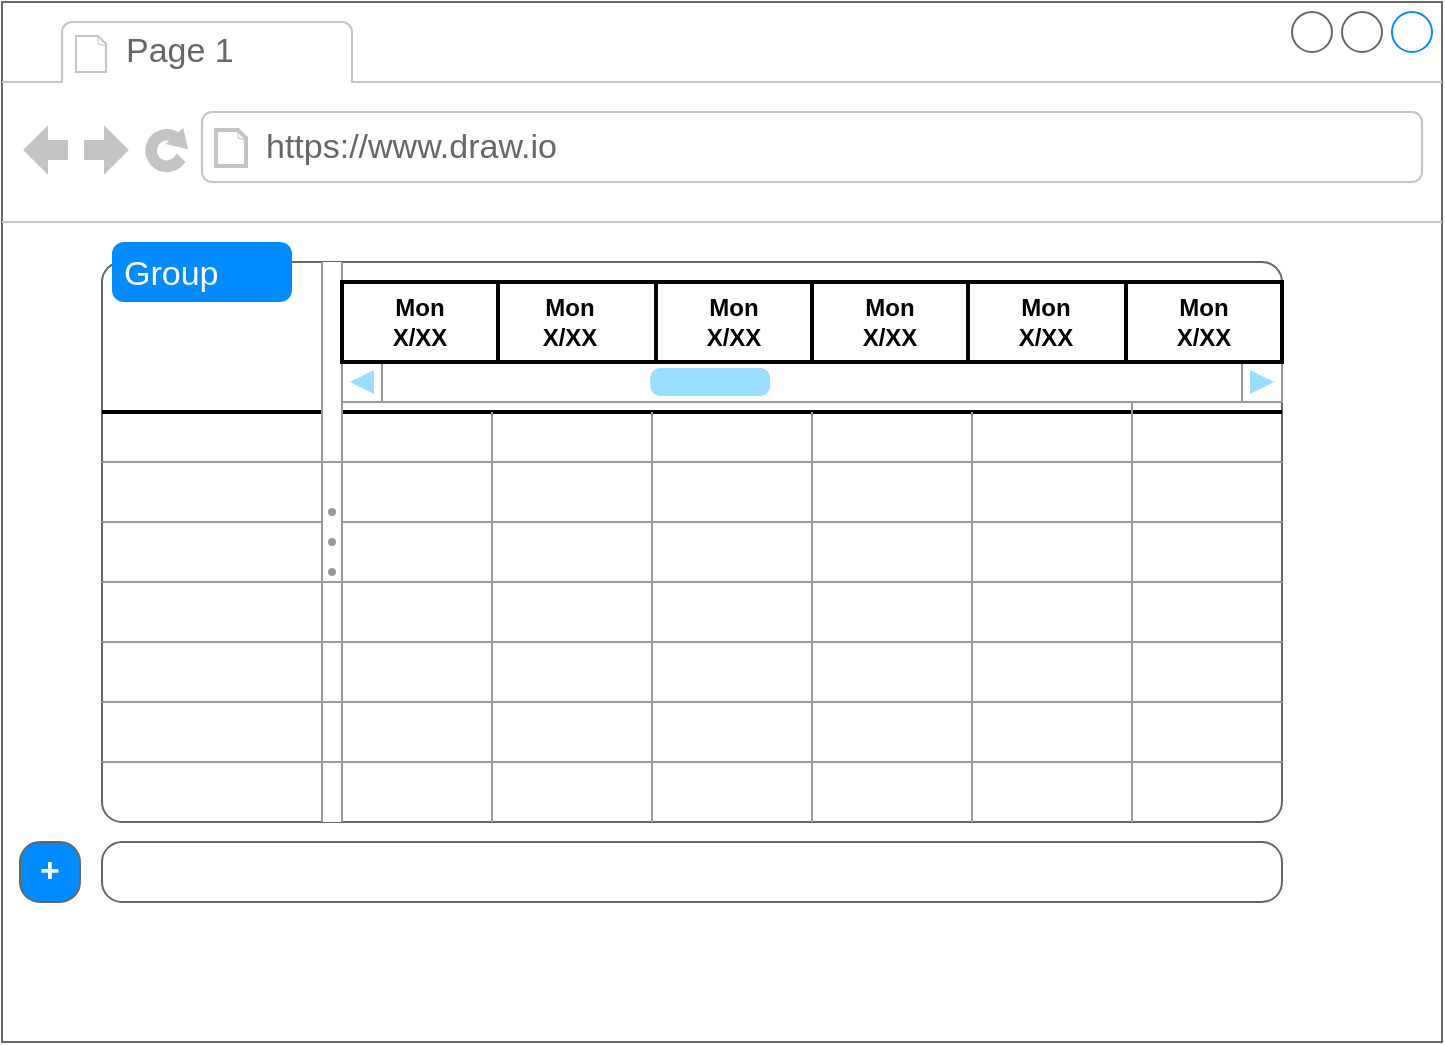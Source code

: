 <mxfile version="20.5.2" type="github" pages="2">
  <diagram id="TRiiA5Tgg4-jQ_oWnkeo" name="Page-1">
    <mxGraphModel dx="784" dy="511" grid="1" gridSize="10" guides="1" tooltips="1" connect="1" arrows="1" fold="1" page="1" pageScale="1" pageWidth="850" pageHeight="1100" math="0" shadow="0">
      <root>
        <mxCell id="0" />
        <mxCell id="1" parent="0" />
        <mxCell id="sAw_4a6z9DYao7gsoYwH-1" value="" style="strokeWidth=1;shadow=0;dashed=0;align=center;html=1;shape=mxgraph.mockup.containers.browserWindow;rSize=0;strokeColor=#666666;strokeColor2=#008cff;strokeColor3=#c4c4c4;mainText=,;recursiveResize=0;" parent="1" vertex="1">
          <mxGeometry x="35" y="50" width="720" height="520" as="geometry" />
        </mxCell>
        <mxCell id="sAw_4a6z9DYao7gsoYwH-2" value="Page 1" style="strokeWidth=1;shadow=0;dashed=0;align=center;html=1;shape=mxgraph.mockup.containers.anchor;fontSize=17;fontColor=#666666;align=left;" parent="sAw_4a6z9DYao7gsoYwH-1" vertex="1">
          <mxGeometry x="60" y="12" width="110" height="26" as="geometry" />
        </mxCell>
        <mxCell id="sAw_4a6z9DYao7gsoYwH-3" value="https://www.draw.io" style="strokeWidth=1;shadow=0;dashed=0;align=center;html=1;shape=mxgraph.mockup.containers.anchor;rSize=0;fontSize=17;fontColor=#666666;align=left;" parent="sAw_4a6z9DYao7gsoYwH-1" vertex="1">
          <mxGeometry x="130" y="60" width="250" height="26" as="geometry" />
        </mxCell>
        <mxCell id="sAw_4a6z9DYao7gsoYwH-4" value="" style="shape=mxgraph.mockup.containers.marginRect;rectMarginTop=10;strokeColor=#666666;strokeWidth=1;dashed=0;rounded=1;arcSize=5;recursiveResize=0;" parent="sAw_4a6z9DYao7gsoYwH-1" vertex="1">
          <mxGeometry x="50" y="120" width="590" height="290" as="geometry" />
        </mxCell>
        <mxCell id="sAw_4a6z9DYao7gsoYwH-5" value="Group" style="shape=rect;strokeColor=none;fillColor=#008cff;strokeWidth=1;dashed=0;rounded=1;arcSize=20;fontColor=#ffffff;fontSize=17;spacing=2;spacingTop=-2;align=left;autosize=1;spacingLeft=4;resizeWidth=0;resizeHeight=0;perimeter=none;" parent="sAw_4a6z9DYao7gsoYwH-4" vertex="1">
          <mxGeometry x="5" width="90" height="30" as="geometry" />
        </mxCell>
        <mxCell id="sAw_4a6z9DYao7gsoYwH-7" value="" style="verticalLabelPosition=bottom;shadow=0;dashed=0;align=center;html=1;verticalAlign=top;strokeWidth=1;shape=mxgraph.mockup.navigation.scrollBar;strokeColor=#999999;barPos=36.235;fillColor2=#99ddff;strokeColor2=none;" parent="sAw_4a6z9DYao7gsoYwH-4" vertex="1">
          <mxGeometry x="120" y="60" width="470" height="10" as="geometry" />
        </mxCell>
        <mxCell id="sAw_4a6z9DYao7gsoYwH-9" value="" style="line;strokeWidth=2;html=1;" parent="sAw_4a6z9DYao7gsoYwH-4" vertex="1">
          <mxGeometry y="80" width="590" height="10" as="geometry" />
        </mxCell>
        <mxCell id="sAw_4a6z9DYao7gsoYwH-39" value="" style="verticalLabelPosition=bottom;shadow=0;dashed=0;align=center;html=1;verticalAlign=top;strokeWidth=1;shape=mxgraph.mockup.markup.line;strokeColor=#999999;" parent="sAw_4a6z9DYao7gsoYwH-4" vertex="1">
          <mxGeometry y="130" width="590" height="20" as="geometry" />
        </mxCell>
        <mxCell id="sAw_4a6z9DYao7gsoYwH-8" value="" style="verticalLabelPosition=bottom;shadow=0;dashed=0;align=center;html=1;verticalAlign=top;strokeWidth=1;shape=mxgraph.mockup.forms.splitter;strokeColor=#999999;direction=north;" parent="sAw_4a6z9DYao7gsoYwH-4" vertex="1">
          <mxGeometry x="110" y="10" width="10" height="280" as="geometry" />
        </mxCell>
        <mxCell id="sAw_4a6z9DYao7gsoYwH-41" value="" style="verticalLabelPosition=bottom;shadow=0;dashed=0;align=center;html=1;verticalAlign=top;strokeWidth=1;shape=mxgraph.mockup.markup.line;strokeColor=#999999;" parent="sAw_4a6z9DYao7gsoYwH-4" vertex="1">
          <mxGeometry y="160" width="590" height="20" as="geometry" />
        </mxCell>
        <mxCell id="sAw_4a6z9DYao7gsoYwH-40" value="" style="verticalLabelPosition=bottom;shadow=0;dashed=0;align=center;html=1;verticalAlign=top;strokeWidth=1;shape=mxgraph.mockup.markup.line;strokeColor=#999999;" parent="sAw_4a6z9DYao7gsoYwH-4" vertex="1">
          <mxGeometry y="190" width="590" height="20" as="geometry" />
        </mxCell>
        <mxCell id="sAw_4a6z9DYao7gsoYwH-44" value="" style="verticalLabelPosition=bottom;shadow=0;dashed=0;align=center;html=1;verticalAlign=top;strokeWidth=1;shape=mxgraph.mockup.markup.line;strokeColor=#999999;" parent="sAw_4a6z9DYao7gsoYwH-4" vertex="1">
          <mxGeometry y="250" width="590" height="20" as="geometry" />
        </mxCell>
        <mxCell id="sAw_4a6z9DYao7gsoYwH-43" value="" style="verticalLabelPosition=bottom;shadow=0;dashed=0;align=center;html=1;verticalAlign=top;strokeWidth=1;shape=mxgraph.mockup.markup.line;strokeColor=#999999;" parent="sAw_4a6z9DYao7gsoYwH-4" vertex="1">
          <mxGeometry y="220" width="590" height="20" as="geometry" />
        </mxCell>
        <mxCell id="sAw_4a6z9DYao7gsoYwH-42" value="" style="verticalLabelPosition=bottom;shadow=0;dashed=0;align=center;html=1;verticalAlign=top;strokeWidth=1;shape=mxgraph.mockup.markup.line;strokeColor=#999999;" parent="sAw_4a6z9DYao7gsoYwH-4" vertex="1">
          <mxGeometry y="100" width="590" height="20" as="geometry" />
        </mxCell>
        <mxCell id="sAw_4a6z9DYao7gsoYwH-59" value="" style="verticalLabelPosition=bottom;shadow=0;dashed=0;align=center;html=1;verticalAlign=top;strokeWidth=1;shape=mxgraph.mockup.markup.line;strokeColor=#999999;direction=north;" parent="sAw_4a6z9DYao7gsoYwH-4" vertex="1">
          <mxGeometry x="185" y="85" width="20" height="205" as="geometry" />
        </mxCell>
        <mxCell id="sAw_4a6z9DYao7gsoYwH-62" value="" style="verticalLabelPosition=bottom;shadow=0;dashed=0;align=center;html=1;verticalAlign=top;strokeWidth=1;shape=mxgraph.mockup.markup.line;strokeColor=#999999;direction=north;" parent="sAw_4a6z9DYao7gsoYwH-4" vertex="1">
          <mxGeometry x="505" y="80" width="20" height="210" as="geometry" />
        </mxCell>
        <mxCell id="sAw_4a6z9DYao7gsoYwH-61" value="" style="verticalLabelPosition=bottom;shadow=0;dashed=0;align=center;html=1;verticalAlign=top;strokeWidth=1;shape=mxgraph.mockup.markup.line;strokeColor=#999999;direction=north;" parent="sAw_4a6z9DYao7gsoYwH-4" vertex="1">
          <mxGeometry x="425" y="85" width="20" height="205" as="geometry" />
        </mxCell>
        <mxCell id="sAw_4a6z9DYao7gsoYwH-60" value="" style="verticalLabelPosition=bottom;shadow=0;dashed=0;align=center;html=1;verticalAlign=top;strokeWidth=1;shape=mxgraph.mockup.markup.line;strokeColor=#999999;direction=north;" parent="sAw_4a6z9DYao7gsoYwH-4" vertex="1">
          <mxGeometry x="345" y="85" width="20" height="205" as="geometry" />
        </mxCell>
        <mxCell id="sAw_4a6z9DYao7gsoYwH-63" value="" style="verticalLabelPosition=bottom;shadow=0;dashed=0;align=center;html=1;verticalAlign=top;strokeWidth=1;shape=mxgraph.mockup.markup.line;strokeColor=#999999;direction=north;" parent="sAw_4a6z9DYao7gsoYwH-4" vertex="1">
          <mxGeometry x="265" y="85" width="20" height="205" as="geometry" />
        </mxCell>
        <mxCell id="sAw_4a6z9DYao7gsoYwH-6" value="&lt;div&gt;+&lt;/div&gt;" style="strokeWidth=1;shadow=0;dashed=0;align=center;html=1;shape=mxgraph.mockup.buttons.button;strokeColor=#666666;fontColor=#ffffff;mainText=;buttonStyle=round;fontSize=17;fontStyle=1;fillColor=#008cff;whiteSpace=wrap;" parent="sAw_4a6z9DYao7gsoYwH-1" vertex="1">
          <mxGeometry x="9" y="420" width="30" height="30" as="geometry" />
        </mxCell>
        <mxCell id="sAw_4a6z9DYao7gsoYwH-20" value="" style="shape=table;html=1;whiteSpace=wrap;startSize=0;container=1;collapsible=0;childLayout=tableLayout;strokeWidth=2;" parent="sAw_4a6z9DYao7gsoYwH-1" vertex="1">
          <mxGeometry x="170" y="140" width="470" height="40" as="geometry" />
        </mxCell>
        <mxCell id="sAw_4a6z9DYao7gsoYwH-21" value="" style="shape=tableRow;horizontal=0;startSize=0;swimlaneHead=0;swimlaneBody=0;top=0;left=0;bottom=0;right=0;collapsible=0;dropTarget=0;fillColor=none;points=[[0,0.5],[1,0.5]];portConstraint=eastwest;" parent="sAw_4a6z9DYao7gsoYwH-20" vertex="1">
          <mxGeometry width="470" height="40" as="geometry" />
        </mxCell>
        <mxCell id="sAw_4a6z9DYao7gsoYwH-22" value="&lt;div&gt;Mon&lt;/div&gt;&lt;div&gt;X/XX&lt;br&gt;&lt;/div&gt;" style="shape=partialRectangle;html=1;whiteSpace=wrap;connectable=0;fillColor=none;top=0;left=0;bottom=0;right=0;overflow=hidden;fontStyle=1" parent="sAw_4a6z9DYao7gsoYwH-21" vertex="1">
          <mxGeometry width="78" height="40" as="geometry">
            <mxRectangle width="78" height="40" as="alternateBounds" />
          </mxGeometry>
        </mxCell>
        <mxCell id="sAw_4a6z9DYao7gsoYwH-23" value="" style="shape=partialRectangle;html=1;whiteSpace=wrap;connectable=0;fillColor=none;top=0;left=0;bottom=0;right=0;overflow=hidden;fontStyle=1" parent="sAw_4a6z9DYao7gsoYwH-21" vertex="1">
          <mxGeometry x="78" width="79" height="40" as="geometry">
            <mxRectangle width="79" height="40" as="alternateBounds" />
          </mxGeometry>
        </mxCell>
        <mxCell id="sAw_4a6z9DYao7gsoYwH-30" style="shape=partialRectangle;html=1;whiteSpace=wrap;connectable=0;fillColor=none;top=0;left=0;bottom=0;right=0;overflow=hidden;fontStyle=1" parent="sAw_4a6z9DYao7gsoYwH-21" vertex="1">
          <mxGeometry x="157" width="78" height="40" as="geometry">
            <mxRectangle width="78" height="40" as="alternateBounds" />
          </mxGeometry>
        </mxCell>
        <mxCell id="sAw_4a6z9DYao7gsoYwH-31" style="shape=partialRectangle;html=1;whiteSpace=wrap;connectable=0;fillColor=none;top=0;left=0;bottom=0;right=0;overflow=hidden;fontStyle=1" parent="sAw_4a6z9DYao7gsoYwH-21" vertex="1">
          <mxGeometry x="235" width="78" height="40" as="geometry">
            <mxRectangle width="78" height="40" as="alternateBounds" />
          </mxGeometry>
        </mxCell>
        <mxCell id="sAw_4a6z9DYao7gsoYwH-32" style="shape=partialRectangle;html=1;whiteSpace=wrap;connectable=0;fillColor=none;top=0;left=0;bottom=0;right=0;overflow=hidden;fontStyle=1" parent="sAw_4a6z9DYao7gsoYwH-21" vertex="1">
          <mxGeometry x="313" width="79" height="40" as="geometry">
            <mxRectangle width="79" height="40" as="alternateBounds" />
          </mxGeometry>
        </mxCell>
        <mxCell id="sAw_4a6z9DYao7gsoYwH-33" style="shape=partialRectangle;html=1;whiteSpace=wrap;connectable=0;fillColor=none;top=0;left=0;bottom=0;right=0;overflow=hidden;fontStyle=1" parent="sAw_4a6z9DYao7gsoYwH-21" vertex="1">
          <mxGeometry x="392" width="78" height="40" as="geometry">
            <mxRectangle width="78" height="40" as="alternateBounds" />
          </mxGeometry>
        </mxCell>
        <mxCell id="sAw_4a6z9DYao7gsoYwH-34" value="&lt;div&gt;Mon&lt;/div&gt;&lt;div&gt;X/XX&lt;br&gt;&lt;/div&gt;" style="shape=partialRectangle;html=1;whiteSpace=wrap;connectable=0;fillColor=none;top=0;left=0;bottom=0;right=0;overflow=hidden;fontStyle=1" parent="sAw_4a6z9DYao7gsoYwH-1" vertex="1">
          <mxGeometry x="245" y="140" width="78" height="40" as="geometry">
            <mxRectangle width="78" height="40" as="alternateBounds" />
          </mxGeometry>
        </mxCell>
        <mxCell id="sAw_4a6z9DYao7gsoYwH-35" value="&lt;div&gt;Mon&lt;/div&gt;&lt;div&gt;X/XX&lt;br&gt;&lt;/div&gt;" style="shape=partialRectangle;html=1;whiteSpace=wrap;connectable=0;fillColor=none;top=0;left=0;bottom=0;right=0;overflow=hidden;fontStyle=1" parent="sAw_4a6z9DYao7gsoYwH-1" vertex="1">
          <mxGeometry x="327" y="140" width="78" height="40" as="geometry">
            <mxRectangle width="78" height="40" as="alternateBounds" />
          </mxGeometry>
        </mxCell>
        <mxCell id="sAw_4a6z9DYao7gsoYwH-36" value="&lt;div&gt;Mon&lt;/div&gt;&lt;div&gt;X/XX&lt;br&gt;&lt;/div&gt;" style="shape=partialRectangle;html=1;whiteSpace=wrap;connectable=0;fillColor=none;top=0;left=0;bottom=0;right=0;overflow=hidden;fontStyle=1" parent="sAw_4a6z9DYao7gsoYwH-1" vertex="1">
          <mxGeometry x="405" y="140" width="78" height="40" as="geometry">
            <mxRectangle width="78" height="40" as="alternateBounds" />
          </mxGeometry>
        </mxCell>
        <mxCell id="sAw_4a6z9DYao7gsoYwH-37" value="&lt;div&gt;Mon&lt;/div&gt;&lt;div&gt;X/XX&lt;br&gt;&lt;/div&gt;" style="shape=partialRectangle;html=1;whiteSpace=wrap;connectable=0;fillColor=none;top=0;left=0;bottom=0;right=0;overflow=hidden;fontStyle=1" parent="sAw_4a6z9DYao7gsoYwH-1" vertex="1">
          <mxGeometry x="483" y="140" width="78" height="40" as="geometry">
            <mxRectangle width="78" height="40" as="alternateBounds" />
          </mxGeometry>
        </mxCell>
        <mxCell id="sAw_4a6z9DYao7gsoYwH-38" value="&lt;div&gt;Mon&lt;/div&gt;&lt;div&gt;X/XX&lt;br&gt;&lt;/div&gt;" style="shape=partialRectangle;html=1;whiteSpace=wrap;connectable=0;fillColor=none;top=0;left=0;bottom=0;right=0;overflow=hidden;fontStyle=1" parent="sAw_4a6z9DYao7gsoYwH-1" vertex="1">
          <mxGeometry x="562" y="140" width="78" height="40" as="geometry">
            <mxRectangle width="78" height="40" as="alternateBounds" />
          </mxGeometry>
        </mxCell>
        <mxCell id="sAw_4a6z9DYao7gsoYwH-57" value="" style="shape=mxgraph.mockup.containers.marginRect;rectMarginTop=10;strokeColor=#666666;strokeWidth=1;dashed=0;rounded=1;arcSize=5;recursiveResize=0;" parent="sAw_4a6z9DYao7gsoYwH-1" vertex="1">
          <mxGeometry x="50" y="410" width="590" height="40" as="geometry" />
        </mxCell>
      </root>
    </mxGraphModel>
  </diagram>
  <diagram name="project_add" id="MJox6Y7NnM8BjNk4ZXt0">
    <mxGraphModel dx="784" dy="511" grid="1" gridSize="10" guides="1" tooltips="1" connect="1" arrows="1" fold="1" page="1" pageScale="1" pageWidth="850" pageHeight="1100" math="0" shadow="0">
      <root>
        <mxCell id="fxwwggYljHo5aDaMLsPX-0" />
        <mxCell id="fxwwggYljHo5aDaMLsPX-1" parent="fxwwggYljHo5aDaMLsPX-0" />
        <mxCell id="fxwwggYljHo5aDaMLsPX-2" value="" style="strokeWidth=1;shadow=0;dashed=0;align=center;html=1;shape=mxgraph.mockup.containers.browserWindow;rSize=0;strokeColor=#666666;strokeColor2=#008cff;strokeColor3=#c4c4c4;mainText=,;recursiveResize=0;" vertex="1" parent="fxwwggYljHo5aDaMLsPX-1">
          <mxGeometry x="35" y="50" width="720" height="530" as="geometry" />
        </mxCell>
        <mxCell id="fxwwggYljHo5aDaMLsPX-3" value="Page 1" style="strokeWidth=1;shadow=0;dashed=0;align=center;html=1;shape=mxgraph.mockup.containers.anchor;fontSize=17;fontColor=#666666;align=left;" vertex="1" parent="fxwwggYljHo5aDaMLsPX-2">
          <mxGeometry x="60" y="12" width="110" height="26" as="geometry" />
        </mxCell>
        <mxCell id="fxwwggYljHo5aDaMLsPX-4" value="https://www.draw.io" style="strokeWidth=1;shadow=0;dashed=0;align=center;html=1;shape=mxgraph.mockup.containers.anchor;rSize=0;fontSize=17;fontColor=#666666;align=left;" vertex="1" parent="fxwwggYljHo5aDaMLsPX-2">
          <mxGeometry x="130" y="60" width="250" height="26" as="geometry" />
        </mxCell>
        <mxCell id="fxwwggYljHo5aDaMLsPX-5" value="" style="shape=mxgraph.mockup.containers.marginRect;rectMarginTop=10;strokeColor=#666666;strokeWidth=1;dashed=0;rounded=1;arcSize=5;recursiveResize=0;" vertex="1" parent="fxwwggYljHo5aDaMLsPX-2">
          <mxGeometry x="50" y="120" width="590" height="290" as="geometry" />
        </mxCell>
        <mxCell id="fxwwggYljHo5aDaMLsPX-6" value="Group" style="shape=rect;strokeColor=none;fillColor=#008cff;strokeWidth=1;dashed=0;rounded=1;arcSize=20;fontColor=#ffffff;fontSize=17;spacing=2;spacingTop=-2;align=left;autosize=1;spacingLeft=4;resizeWidth=0;resizeHeight=0;perimeter=none;" vertex="1" parent="fxwwggYljHo5aDaMLsPX-5">
          <mxGeometry x="5" width="90" height="30" as="geometry" />
        </mxCell>
        <mxCell id="fxwwggYljHo5aDaMLsPX-7" value="" style="verticalLabelPosition=bottom;shadow=0;dashed=0;align=center;html=1;verticalAlign=top;strokeWidth=1;shape=mxgraph.mockup.navigation.scrollBar;strokeColor=#999999;barPos=36.235;fillColor2=#99ddff;strokeColor2=none;" vertex="1" parent="fxwwggYljHo5aDaMLsPX-5">
          <mxGeometry x="120" y="60" width="470" height="10" as="geometry" />
        </mxCell>
        <mxCell id="fxwwggYljHo5aDaMLsPX-8" value="" style="line;strokeWidth=2;html=1;" vertex="1" parent="fxwwggYljHo5aDaMLsPX-5">
          <mxGeometry y="80" width="590" height="10" as="geometry" />
        </mxCell>
        <mxCell id="fxwwggYljHo5aDaMLsPX-9" value="" style="verticalLabelPosition=bottom;shadow=0;dashed=0;align=center;html=1;verticalAlign=top;strokeWidth=1;shape=mxgraph.mockup.markup.line;strokeColor=#999999;" vertex="1" parent="fxwwggYljHo5aDaMLsPX-5">
          <mxGeometry y="130" width="590" height="20" as="geometry" />
        </mxCell>
        <mxCell id="fxwwggYljHo5aDaMLsPX-10" value="" style="verticalLabelPosition=bottom;shadow=0;dashed=0;align=center;html=1;verticalAlign=top;strokeWidth=1;shape=mxgraph.mockup.forms.splitter;strokeColor=#999999;direction=north;" vertex="1" parent="fxwwggYljHo5aDaMLsPX-5">
          <mxGeometry x="110" y="10" width="10" height="280" as="geometry" />
        </mxCell>
        <mxCell id="fxwwggYljHo5aDaMLsPX-11" value="" style="verticalLabelPosition=bottom;shadow=0;dashed=0;align=center;html=1;verticalAlign=top;strokeWidth=1;shape=mxgraph.mockup.markup.line;strokeColor=#999999;" vertex="1" parent="fxwwggYljHo5aDaMLsPX-5">
          <mxGeometry y="160" width="590" height="20" as="geometry" />
        </mxCell>
        <mxCell id="fxwwggYljHo5aDaMLsPX-12" value="" style="verticalLabelPosition=bottom;shadow=0;dashed=0;align=center;html=1;verticalAlign=top;strokeWidth=1;shape=mxgraph.mockup.markup.line;strokeColor=#999999;" vertex="1" parent="fxwwggYljHo5aDaMLsPX-5">
          <mxGeometry y="190" width="590" height="20" as="geometry" />
        </mxCell>
        <mxCell id="fxwwggYljHo5aDaMLsPX-13" value="" style="verticalLabelPosition=bottom;shadow=0;dashed=0;align=center;html=1;verticalAlign=top;strokeWidth=1;shape=mxgraph.mockup.markup.line;strokeColor=#999999;" vertex="1" parent="fxwwggYljHo5aDaMLsPX-5">
          <mxGeometry y="250" width="590" height="20" as="geometry" />
        </mxCell>
        <mxCell id="fxwwggYljHo5aDaMLsPX-14" value="" style="verticalLabelPosition=bottom;shadow=0;dashed=0;align=center;html=1;verticalAlign=top;strokeWidth=1;shape=mxgraph.mockup.markup.line;strokeColor=#999999;" vertex="1" parent="fxwwggYljHo5aDaMLsPX-5">
          <mxGeometry y="220" width="590" height="20" as="geometry" />
        </mxCell>
        <mxCell id="fxwwggYljHo5aDaMLsPX-15" value="" style="verticalLabelPosition=bottom;shadow=0;dashed=0;align=center;html=1;verticalAlign=top;strokeWidth=1;shape=mxgraph.mockup.markup.line;strokeColor=#999999;" vertex="1" parent="fxwwggYljHo5aDaMLsPX-5">
          <mxGeometry y="100" width="590" height="20" as="geometry" />
        </mxCell>
        <mxCell id="fxwwggYljHo5aDaMLsPX-16" value="" style="verticalLabelPosition=bottom;shadow=0;dashed=0;align=center;html=1;verticalAlign=top;strokeWidth=1;shape=mxgraph.mockup.markup.line;strokeColor=#999999;direction=north;" vertex="1" parent="fxwwggYljHo5aDaMLsPX-5">
          <mxGeometry x="185" y="85" width="20" height="205" as="geometry" />
        </mxCell>
        <mxCell id="fxwwggYljHo5aDaMLsPX-17" value="" style="verticalLabelPosition=bottom;shadow=0;dashed=0;align=center;html=1;verticalAlign=top;strokeWidth=1;shape=mxgraph.mockup.markup.line;strokeColor=#999999;direction=north;" vertex="1" parent="fxwwggYljHo5aDaMLsPX-5">
          <mxGeometry x="505" y="80" width="20" height="210" as="geometry" />
        </mxCell>
        <mxCell id="fxwwggYljHo5aDaMLsPX-18" value="" style="verticalLabelPosition=bottom;shadow=0;dashed=0;align=center;html=1;verticalAlign=top;strokeWidth=1;shape=mxgraph.mockup.markup.line;strokeColor=#999999;direction=north;" vertex="1" parent="fxwwggYljHo5aDaMLsPX-5">
          <mxGeometry x="425" y="85" width="20" height="205" as="geometry" />
        </mxCell>
        <mxCell id="fxwwggYljHo5aDaMLsPX-19" value="" style="verticalLabelPosition=bottom;shadow=0;dashed=0;align=center;html=1;verticalAlign=top;strokeWidth=1;shape=mxgraph.mockup.markup.line;strokeColor=#999999;direction=north;" vertex="1" parent="fxwwggYljHo5aDaMLsPX-5">
          <mxGeometry x="345" y="85" width="20" height="205" as="geometry" />
        </mxCell>
        <mxCell id="fxwwggYljHo5aDaMLsPX-20" value="" style="verticalLabelPosition=bottom;shadow=0;dashed=0;align=center;html=1;verticalAlign=top;strokeWidth=1;shape=mxgraph.mockup.markup.line;strokeColor=#999999;direction=north;" vertex="1" parent="fxwwggYljHo5aDaMLsPX-5">
          <mxGeometry x="265" y="85" width="20" height="205" as="geometry" />
        </mxCell>
        <mxCell id="fxwwggYljHo5aDaMLsPX-21" value="&lt;div&gt;+&lt;/div&gt;" style="strokeWidth=1;shadow=0;dashed=0;align=center;html=1;shape=mxgraph.mockup.buttons.button;strokeColor=#666666;fontColor=#ffffff;mainText=;buttonStyle=round;fontSize=17;fontStyle=1;fillColor=#008cff;whiteSpace=wrap;" vertex="1" parent="fxwwggYljHo5aDaMLsPX-2">
          <mxGeometry x="9" y="420" width="30" height="30" as="geometry" />
        </mxCell>
        <mxCell id="fxwwggYljHo5aDaMLsPX-22" value="" style="shape=table;html=1;whiteSpace=wrap;startSize=0;container=1;collapsible=0;childLayout=tableLayout;strokeWidth=2;" vertex="1" parent="fxwwggYljHo5aDaMLsPX-2">
          <mxGeometry x="170" y="140" width="470" height="40" as="geometry" />
        </mxCell>
        <mxCell id="fxwwggYljHo5aDaMLsPX-23" value="" style="shape=tableRow;horizontal=0;startSize=0;swimlaneHead=0;swimlaneBody=0;top=0;left=0;bottom=0;right=0;collapsible=0;dropTarget=0;fillColor=none;points=[[0,0.5],[1,0.5]];portConstraint=eastwest;" vertex="1" parent="fxwwggYljHo5aDaMLsPX-22">
          <mxGeometry width="470" height="40" as="geometry" />
        </mxCell>
        <mxCell id="fxwwggYljHo5aDaMLsPX-24" value="&lt;div&gt;Mon&lt;/div&gt;&lt;div&gt;X/XX&lt;br&gt;&lt;/div&gt;" style="shape=partialRectangle;html=1;whiteSpace=wrap;connectable=0;fillColor=none;top=0;left=0;bottom=0;right=0;overflow=hidden;fontStyle=1" vertex="1" parent="fxwwggYljHo5aDaMLsPX-23">
          <mxGeometry width="78" height="40" as="geometry">
            <mxRectangle width="78" height="40" as="alternateBounds" />
          </mxGeometry>
        </mxCell>
        <mxCell id="fxwwggYljHo5aDaMLsPX-25" value="" style="shape=partialRectangle;html=1;whiteSpace=wrap;connectable=0;fillColor=none;top=0;left=0;bottom=0;right=0;overflow=hidden;fontStyle=1" vertex="1" parent="fxwwggYljHo5aDaMLsPX-23">
          <mxGeometry x="78" width="79" height="40" as="geometry">
            <mxRectangle width="79" height="40" as="alternateBounds" />
          </mxGeometry>
        </mxCell>
        <mxCell id="fxwwggYljHo5aDaMLsPX-26" style="shape=partialRectangle;html=1;whiteSpace=wrap;connectable=0;fillColor=none;top=0;left=0;bottom=0;right=0;overflow=hidden;fontStyle=1" vertex="1" parent="fxwwggYljHo5aDaMLsPX-23">
          <mxGeometry x="157" width="78" height="40" as="geometry">
            <mxRectangle width="78" height="40" as="alternateBounds" />
          </mxGeometry>
        </mxCell>
        <mxCell id="fxwwggYljHo5aDaMLsPX-27" style="shape=partialRectangle;html=1;whiteSpace=wrap;connectable=0;fillColor=none;top=0;left=0;bottom=0;right=0;overflow=hidden;fontStyle=1" vertex="1" parent="fxwwggYljHo5aDaMLsPX-23">
          <mxGeometry x="235" width="78" height="40" as="geometry">
            <mxRectangle width="78" height="40" as="alternateBounds" />
          </mxGeometry>
        </mxCell>
        <mxCell id="fxwwggYljHo5aDaMLsPX-28" style="shape=partialRectangle;html=1;whiteSpace=wrap;connectable=0;fillColor=none;top=0;left=0;bottom=0;right=0;overflow=hidden;fontStyle=1" vertex="1" parent="fxwwggYljHo5aDaMLsPX-23">
          <mxGeometry x="313" width="79" height="40" as="geometry">
            <mxRectangle width="79" height="40" as="alternateBounds" />
          </mxGeometry>
        </mxCell>
        <mxCell id="fxwwggYljHo5aDaMLsPX-29" style="shape=partialRectangle;html=1;whiteSpace=wrap;connectable=0;fillColor=none;top=0;left=0;bottom=0;right=0;overflow=hidden;fontStyle=1" vertex="1" parent="fxwwggYljHo5aDaMLsPX-23">
          <mxGeometry x="392" width="78" height="40" as="geometry">
            <mxRectangle width="78" height="40" as="alternateBounds" />
          </mxGeometry>
        </mxCell>
        <mxCell id="fxwwggYljHo5aDaMLsPX-30" value="&lt;div&gt;Mon&lt;/div&gt;&lt;div&gt;X/XX&lt;br&gt;&lt;/div&gt;" style="shape=partialRectangle;html=1;whiteSpace=wrap;connectable=0;fillColor=none;top=0;left=0;bottom=0;right=0;overflow=hidden;fontStyle=1" vertex="1" parent="fxwwggYljHo5aDaMLsPX-2">
          <mxGeometry x="245" y="140" width="78" height="40" as="geometry">
            <mxRectangle width="78" height="40" as="alternateBounds" />
          </mxGeometry>
        </mxCell>
        <mxCell id="fxwwggYljHo5aDaMLsPX-31" value="&lt;div&gt;Mon&lt;/div&gt;&lt;div&gt;X/XX&lt;br&gt;&lt;/div&gt;" style="shape=partialRectangle;html=1;whiteSpace=wrap;connectable=0;fillColor=none;top=0;left=0;bottom=0;right=0;overflow=hidden;fontStyle=1" vertex="1" parent="fxwwggYljHo5aDaMLsPX-2">
          <mxGeometry x="327" y="140" width="78" height="40" as="geometry">
            <mxRectangle width="78" height="40" as="alternateBounds" />
          </mxGeometry>
        </mxCell>
        <mxCell id="fxwwggYljHo5aDaMLsPX-32" value="&lt;div&gt;Mon&lt;/div&gt;&lt;div&gt;X/XX&lt;br&gt;&lt;/div&gt;" style="shape=partialRectangle;html=1;whiteSpace=wrap;connectable=0;fillColor=none;top=0;left=0;bottom=0;right=0;overflow=hidden;fontStyle=1" vertex="1" parent="fxwwggYljHo5aDaMLsPX-2">
          <mxGeometry x="405" y="140" width="78" height="40" as="geometry">
            <mxRectangle width="78" height="40" as="alternateBounds" />
          </mxGeometry>
        </mxCell>
        <mxCell id="fxwwggYljHo5aDaMLsPX-33" value="&lt;div&gt;Mon&lt;/div&gt;&lt;div&gt;X/XX&lt;br&gt;&lt;/div&gt;" style="shape=partialRectangle;html=1;whiteSpace=wrap;connectable=0;fillColor=none;top=0;left=0;bottom=0;right=0;overflow=hidden;fontStyle=1" vertex="1" parent="fxwwggYljHo5aDaMLsPX-2">
          <mxGeometry x="483" y="140" width="78" height="40" as="geometry">
            <mxRectangle width="78" height="40" as="alternateBounds" />
          </mxGeometry>
        </mxCell>
        <mxCell id="fxwwggYljHo5aDaMLsPX-34" value="&lt;div&gt;Mon&lt;/div&gt;&lt;div&gt;X/XX&lt;br&gt;&lt;/div&gt;" style="shape=partialRectangle;html=1;whiteSpace=wrap;connectable=0;fillColor=none;top=0;left=0;bottom=0;right=0;overflow=hidden;fontStyle=1" vertex="1" parent="fxwwggYljHo5aDaMLsPX-2">
          <mxGeometry x="562" y="140" width="78" height="40" as="geometry">
            <mxRectangle width="78" height="40" as="alternateBounds" />
          </mxGeometry>
        </mxCell>
        <mxCell id="fxwwggYljHo5aDaMLsPX-35" value="" style="shape=mxgraph.mockup.containers.marginRect;rectMarginTop=10;strokeColor=#666666;strokeWidth=1;dashed=0;rounded=1;arcSize=5;recursiveResize=0;" vertex="1" parent="fxwwggYljHo5aDaMLsPX-2">
          <mxGeometry x="50" y="410" width="590" height="40" as="geometry" />
        </mxCell>
        <mxCell id="fSlNi4xNZD0MDiklumo4-61" value="Add new project" style="strokeWidth=1;shadow=0;dashed=0;align=center;html=1;shape=mxgraph.mockup.containers.window;align=left;verticalAlign=top;spacingLeft=8;strokeColor2=#008cff;strokeColor3=#c4c4c4;fontColor=#666666;mainText=;fontSize=17;labelBackgroundColor=none;" vertex="1" parent="fxwwggYljHo5aDaMLsPX-2">
          <mxGeometry x="95" y="130" width="500" height="320" as="geometry" />
        </mxCell>
        <mxCell id="fSlNi4xNZD0MDiklumo4-62" value="&lt;div&gt;Project name?&lt;br&gt;&lt;/div&gt;&lt;div&gt;Duration?&lt;/div&gt;&lt;div&gt;Hard deadlines?&lt;/div&gt;&lt;div&gt;Soft deadlines?&lt;/div&gt;&lt;div&gt;&lt;br&gt;&lt;/div&gt;&lt;div&gt;Extra credit activities?&lt;/div&gt;&lt;div&gt;&lt;br&gt;&lt;/div&gt;&lt;div&gt;&lt;br&gt;&lt;/div&gt;&lt;div&gt;&lt;br&gt;&lt;/div&gt;&lt;div&gt;&lt;br&gt;&lt;/div&gt;&lt;div&gt;Alternative activities?&lt;br&gt;&lt;/div&gt;&lt;div&gt;&lt;br&gt;&lt;/div&gt;" style="text;html=1;strokeColor=none;fillColor=none;align=center;verticalAlign=middle;whiteSpace=wrap;rounded=0;" vertex="1" parent="fxwwggYljHo5aDaMLsPX-2">
          <mxGeometry x="115" y="205" width="175" height="140" as="geometry" />
        </mxCell>
        <mxCell id="fSlNi4xNZD0MDiklumo4-65" value="" style="strokeWidth=1;shadow=0;dashed=0;align=center;html=1;shape=mxgraph.mockup.forms.rrect;rSize=5;strokeColor=#999999;fillColor=#ffffff;" vertex="1" parent="fxwwggYljHo5aDaMLsPX-2">
          <mxGeometry x="385" y="170" width="160" height="175" as="geometry" />
        </mxCell>
        <mxCell id="fSlNi4xNZD0MDiklumo4-66" value="October 2014" style="strokeWidth=1;shadow=0;dashed=0;align=center;html=1;shape=mxgraph.mockup.forms.anchor;fontColor=#999999;" vertex="1" parent="fSlNi4xNZD0MDiklumo4-65">
          <mxGeometry x="30" y="8" width="100" height="20" as="geometry" />
        </mxCell>
        <mxCell id="fSlNi4xNZD0MDiklumo4-67" value="&lt;" style="strokeWidth=1;shadow=0;dashed=0;align=center;html=1;shape=mxgraph.mockup.forms.rrect;rSize=4;strokeColor=#999999;fontColor=#008cff;fontSize=19;fontStyle=1;" vertex="1" parent="fSlNi4xNZD0MDiklumo4-65">
          <mxGeometry x="8" y="8" width="25" height="20" as="geometry" />
        </mxCell>
        <mxCell id="fSlNi4xNZD0MDiklumo4-68" value="&gt;" style="strokeWidth=1;shadow=0;dashed=0;align=center;html=1;shape=mxgraph.mockup.forms.rrect;rSize=4;strokeColor=#999999;fontColor=#008cff;fontSize=19;fontStyle=1;" vertex="1" parent="fSlNi4xNZD0MDiklumo4-65">
          <mxGeometry x="127" y="8" width="25" height="20" as="geometry" />
        </mxCell>
        <mxCell id="fSlNi4xNZD0MDiklumo4-69" value="Mo" style="strokeWidth=1;shadow=0;dashed=0;align=center;html=1;shape=mxgraph.mockup.forms.anchor;fontColor=#999999;" vertex="1" parent="fSlNi4xNZD0MDiklumo4-65">
          <mxGeometry x="10" y="28" width="20" height="20" as="geometry" />
        </mxCell>
        <mxCell id="fSlNi4xNZD0MDiklumo4-70" value="Tu" style="strokeWidth=1;shadow=0;dashed=0;align=center;html=1;shape=mxgraph.mockup.forms.anchor;fontColor=#999999;" vertex="1" parent="fSlNi4xNZD0MDiklumo4-65">
          <mxGeometry x="30" y="28" width="20" height="20" as="geometry" />
        </mxCell>
        <mxCell id="fSlNi4xNZD0MDiklumo4-71" value="We" style="strokeWidth=1;shadow=0;dashed=0;align=center;html=1;shape=mxgraph.mockup.forms.anchor;fontColor=#999999;" vertex="1" parent="fSlNi4xNZD0MDiklumo4-65">
          <mxGeometry x="50" y="28" width="20" height="20" as="geometry" />
        </mxCell>
        <mxCell id="fSlNi4xNZD0MDiklumo4-72" value="Th" style="strokeWidth=1;shadow=0;dashed=0;align=center;html=1;shape=mxgraph.mockup.forms.anchor;fontColor=#999999;" vertex="1" parent="fSlNi4xNZD0MDiklumo4-65">
          <mxGeometry x="70" y="28" width="20" height="20" as="geometry" />
        </mxCell>
        <mxCell id="fSlNi4xNZD0MDiklumo4-73" value="Fr" style="strokeWidth=1;shadow=0;dashed=0;align=center;html=1;shape=mxgraph.mockup.forms.anchor;fontColor=#999999;" vertex="1" parent="fSlNi4xNZD0MDiklumo4-65">
          <mxGeometry x="90" y="28" width="20" height="20" as="geometry" />
        </mxCell>
        <mxCell id="fSlNi4xNZD0MDiklumo4-74" value="Sa" style="strokeWidth=1;shadow=0;dashed=0;align=center;html=1;shape=mxgraph.mockup.forms.anchor;fontColor=#999999;" vertex="1" parent="fSlNi4xNZD0MDiklumo4-65">
          <mxGeometry x="110" y="28" width="20" height="20" as="geometry" />
        </mxCell>
        <mxCell id="fSlNi4xNZD0MDiklumo4-75" value="Su" style="strokeWidth=1;shadow=0;dashed=0;align=center;html=1;shape=mxgraph.mockup.forms.anchor;fontColor=#999999;" vertex="1" parent="fSlNi4xNZD0MDiklumo4-65">
          <mxGeometry x="130" y="28" width="20" height="20" as="geometry" />
        </mxCell>
        <mxCell id="fSlNi4xNZD0MDiklumo4-76" value="1" style="strokeWidth=1;shadow=0;dashed=0;align=center;html=1;shape=mxgraph.mockup.forms.rrect;rSize=0;strokeColor=#999999;fontColor=#999999;" vertex="1" parent="fSlNi4xNZD0MDiklumo4-65">
          <mxGeometry x="10" y="48" width="20" height="20" as="geometry" />
        </mxCell>
        <mxCell id="fSlNi4xNZD0MDiklumo4-77" value="2" style="strokeWidth=1;shadow=0;dashed=0;align=center;html=1;shape=mxgraph.mockup.forms.rrect;rSize=0;strokeColor=#999999;fontColor=#999999;" vertex="1" parent="fSlNi4xNZD0MDiklumo4-65">
          <mxGeometry x="30" y="48" width="20" height="20" as="geometry" />
        </mxCell>
        <mxCell id="fSlNi4xNZD0MDiklumo4-78" value="3" style="strokeWidth=1;shadow=0;dashed=0;align=center;html=1;shape=mxgraph.mockup.forms.rrect;rSize=0;strokeColor=#999999;fontColor=#999999;" vertex="1" parent="fSlNi4xNZD0MDiklumo4-65">
          <mxGeometry x="50" y="48" width="20" height="20" as="geometry" />
        </mxCell>
        <mxCell id="fSlNi4xNZD0MDiklumo4-79" value="4" style="strokeWidth=1;shadow=0;dashed=0;align=center;html=1;shape=mxgraph.mockup.forms.rrect;rSize=0;strokeColor=#999999;fontColor=#999999;" vertex="1" parent="fSlNi4xNZD0MDiklumo4-65">
          <mxGeometry x="70" y="48" width="20" height="20" as="geometry" />
        </mxCell>
        <mxCell id="fSlNi4xNZD0MDiklumo4-80" value="5" style="strokeWidth=1;shadow=0;dashed=0;align=center;html=1;shape=mxgraph.mockup.forms.rrect;rSize=0;strokeColor=#999999;fontColor=#999999;" vertex="1" parent="fSlNi4xNZD0MDiklumo4-65">
          <mxGeometry x="90" y="48" width="20" height="20" as="geometry" />
        </mxCell>
        <mxCell id="fSlNi4xNZD0MDiklumo4-81" value="6" style="strokeWidth=1;shadow=0;dashed=0;align=center;html=1;shape=mxgraph.mockup.forms.rrect;rSize=0;strokeColor=#999999;fontColor=#999999;" vertex="1" parent="fSlNi4xNZD0MDiklumo4-65">
          <mxGeometry x="110" y="48" width="20" height="20" as="geometry" />
        </mxCell>
        <mxCell id="fSlNi4xNZD0MDiklumo4-82" value="7" style="strokeWidth=1;shadow=0;dashed=0;align=center;html=1;shape=mxgraph.mockup.forms.rrect;rSize=0;strokeColor=#999999;fontColor=#999999;" vertex="1" parent="fSlNi4xNZD0MDiklumo4-65">
          <mxGeometry x="130" y="48" width="20" height="20" as="geometry" />
        </mxCell>
        <mxCell id="fSlNi4xNZD0MDiklumo4-83" value="8" style="strokeWidth=1;shadow=0;dashed=0;align=center;html=1;shape=mxgraph.mockup.forms.rrect;rSize=0;strokeColor=#999999;fontColor=#999999;" vertex="1" parent="fSlNi4xNZD0MDiklumo4-65">
          <mxGeometry x="10" y="68" width="20" height="20" as="geometry" />
        </mxCell>
        <mxCell id="fSlNi4xNZD0MDiklumo4-84" value="9" style="strokeWidth=1;shadow=0;dashed=0;align=center;html=1;shape=mxgraph.mockup.forms.rrect;rSize=0;strokeColor=#999999;fontColor=#999999;" vertex="1" parent="fSlNi4xNZD0MDiklumo4-65">
          <mxGeometry x="30" y="68" width="20" height="20" as="geometry" />
        </mxCell>
        <mxCell id="fSlNi4xNZD0MDiklumo4-85" value="10" style="strokeWidth=1;shadow=0;dashed=0;align=center;html=1;shape=mxgraph.mockup.forms.rrect;rSize=0;strokeColor=#999999;fontColor=#999999;" vertex="1" parent="fSlNi4xNZD0MDiklumo4-65">
          <mxGeometry x="50" y="68" width="20" height="20" as="geometry" />
        </mxCell>
        <mxCell id="fSlNi4xNZD0MDiklumo4-86" value="11" style="strokeWidth=1;shadow=0;dashed=0;align=center;html=1;shape=mxgraph.mockup.forms.rrect;rSize=0;strokeColor=#999999;fontColor=#999999;" vertex="1" parent="fSlNi4xNZD0MDiklumo4-65">
          <mxGeometry x="70" y="68" width="20" height="20" as="geometry" />
        </mxCell>
        <mxCell id="fSlNi4xNZD0MDiklumo4-87" value="12" style="strokeWidth=1;shadow=0;dashed=0;align=center;html=1;shape=mxgraph.mockup.forms.rrect;rSize=0;strokeColor=#999999;fontColor=#999999;" vertex="1" parent="fSlNi4xNZD0MDiklumo4-65">
          <mxGeometry x="90" y="68" width="20" height="20" as="geometry" />
        </mxCell>
        <mxCell id="fSlNi4xNZD0MDiklumo4-88" value="13" style="strokeWidth=1;shadow=0;dashed=0;align=center;html=1;shape=mxgraph.mockup.forms.rrect;rSize=0;strokeColor=#999999;fontColor=#999999;" vertex="1" parent="fSlNi4xNZD0MDiklumo4-65">
          <mxGeometry x="110" y="68" width="20" height="20" as="geometry" />
        </mxCell>
        <mxCell id="fSlNi4xNZD0MDiklumo4-89" value="14" style="strokeWidth=1;shadow=0;dashed=0;align=center;html=1;shape=mxgraph.mockup.forms.rrect;rSize=0;strokeColor=#999999;fontColor=#999999;" vertex="1" parent="fSlNi4xNZD0MDiklumo4-65">
          <mxGeometry x="130" y="68" width="20" height="20" as="geometry" />
        </mxCell>
        <mxCell id="fSlNi4xNZD0MDiklumo4-90" value="15" style="strokeWidth=1;shadow=0;dashed=0;align=center;html=1;shape=mxgraph.mockup.forms.rrect;rSize=0;strokeColor=#999999;fontColor=#999999;" vertex="1" parent="fSlNi4xNZD0MDiklumo4-65">
          <mxGeometry x="10" y="88" width="20" height="20" as="geometry" />
        </mxCell>
        <mxCell id="fSlNi4xNZD0MDiklumo4-91" value="16" style="strokeWidth=1;shadow=0;dashed=0;align=center;html=1;shape=mxgraph.mockup.forms.rrect;rSize=0;strokeColor=#999999;fontColor=#999999;" vertex="1" parent="fSlNi4xNZD0MDiklumo4-65">
          <mxGeometry x="30" y="88" width="20" height="20" as="geometry" />
        </mxCell>
        <mxCell id="fSlNi4xNZD0MDiklumo4-92" value="17" style="strokeWidth=1;shadow=0;dashed=0;align=center;html=1;shape=mxgraph.mockup.forms.rrect;rSize=0;strokeColor=#999999;fontColor=#999999;" vertex="1" parent="fSlNi4xNZD0MDiklumo4-65">
          <mxGeometry x="50" y="88" width="20" height="20" as="geometry" />
        </mxCell>
        <mxCell id="fSlNi4xNZD0MDiklumo4-93" value="18" style="strokeWidth=1;shadow=0;dashed=0;align=center;html=1;shape=mxgraph.mockup.forms.rrect;rSize=0;strokeColor=#999999;fontColor=#999999;" vertex="1" parent="fSlNi4xNZD0MDiklumo4-65">
          <mxGeometry x="70" y="88" width="20" height="20" as="geometry" />
        </mxCell>
        <mxCell id="fSlNi4xNZD0MDiklumo4-94" value="19" style="strokeWidth=1;shadow=0;dashed=0;align=center;html=1;shape=mxgraph.mockup.forms.rrect;rSize=0;strokeColor=#999999;fontColor=#999999;" vertex="1" parent="fSlNi4xNZD0MDiklumo4-65">
          <mxGeometry x="90" y="88" width="20" height="20" as="geometry" />
        </mxCell>
        <mxCell id="fSlNi4xNZD0MDiklumo4-95" value="20" style="strokeWidth=1;shadow=0;dashed=0;align=center;html=1;shape=mxgraph.mockup.forms.rrect;rSize=0;strokeColor=#999999;fontColor=#999999;" vertex="1" parent="fSlNi4xNZD0MDiklumo4-65">
          <mxGeometry x="110" y="88" width="20" height="20" as="geometry" />
        </mxCell>
        <mxCell id="fSlNi4xNZD0MDiklumo4-96" value="21" style="strokeWidth=1;shadow=0;dashed=0;align=center;html=1;shape=mxgraph.mockup.forms.rrect;rSize=0;strokeColor=#999999;fontColor=#999999;" vertex="1" parent="fSlNi4xNZD0MDiklumo4-65">
          <mxGeometry x="130" y="88" width="20" height="20" as="geometry" />
        </mxCell>
        <mxCell id="fSlNi4xNZD0MDiklumo4-97" value="22" style="strokeWidth=1;shadow=0;dashed=0;align=center;html=1;shape=mxgraph.mockup.forms.rrect;rSize=0;strokeColor=#999999;fontColor=#999999;" vertex="1" parent="fSlNi4xNZD0MDiklumo4-65">
          <mxGeometry x="10" y="108" width="20" height="20" as="geometry" />
        </mxCell>
        <mxCell id="fSlNi4xNZD0MDiklumo4-98" value="23" style="strokeWidth=1;shadow=0;dashed=0;align=center;html=1;shape=mxgraph.mockup.forms.rrect;rSize=0;strokeColor=#999999;fontColor=#999999;" vertex="1" parent="fSlNi4xNZD0MDiklumo4-65">
          <mxGeometry x="30" y="108" width="20" height="20" as="geometry" />
        </mxCell>
        <mxCell id="fSlNi4xNZD0MDiklumo4-99" value="25" style="strokeWidth=1;shadow=0;dashed=0;align=center;html=1;shape=mxgraph.mockup.forms.rrect;rSize=0;strokeColor=#999999;fontColor=#999999;" vertex="1" parent="fSlNi4xNZD0MDiklumo4-65">
          <mxGeometry x="70" y="108" width="20" height="20" as="geometry" />
        </mxCell>
        <mxCell id="fSlNi4xNZD0MDiklumo4-100" value="26" style="strokeWidth=1;shadow=0;dashed=0;align=center;html=1;shape=mxgraph.mockup.forms.rrect;rSize=0;strokeColor=#999999;fontColor=#999999;" vertex="1" parent="fSlNi4xNZD0MDiklumo4-65">
          <mxGeometry x="90" y="108" width="20" height="20" as="geometry" />
        </mxCell>
        <mxCell id="fSlNi4xNZD0MDiklumo4-101" value="27" style="strokeWidth=1;shadow=0;dashed=0;align=center;html=1;shape=mxgraph.mockup.forms.rrect;rSize=0;strokeColor=#999999;fontColor=#999999;" vertex="1" parent="fSlNi4xNZD0MDiklumo4-65">
          <mxGeometry x="110" y="108" width="20" height="20" as="geometry" />
        </mxCell>
        <mxCell id="fSlNi4xNZD0MDiklumo4-102" value="28" style="strokeWidth=1;shadow=0;dashed=0;align=center;html=1;shape=mxgraph.mockup.forms.rrect;rSize=0;strokeColor=#999999;fontColor=#999999;" vertex="1" parent="fSlNi4xNZD0MDiklumo4-65">
          <mxGeometry x="130" y="108" width="20" height="20" as="geometry" />
        </mxCell>
        <mxCell id="fSlNi4xNZD0MDiklumo4-103" value="29" style="strokeWidth=1;shadow=0;dashed=0;align=center;html=1;shape=mxgraph.mockup.forms.rrect;rSize=0;strokeColor=#999999;fontColor=#999999;" vertex="1" parent="fSlNi4xNZD0MDiklumo4-65">
          <mxGeometry x="10" y="128" width="20" height="20" as="geometry" />
        </mxCell>
        <mxCell id="fSlNi4xNZD0MDiklumo4-104" value="30" style="strokeWidth=1;shadow=0;dashed=0;align=center;html=1;shape=mxgraph.mockup.forms.rrect;rSize=0;strokeColor=#999999;fontColor=#999999;" vertex="1" parent="fSlNi4xNZD0MDiklumo4-65">
          <mxGeometry x="30" y="128" width="20" height="20" as="geometry" />
        </mxCell>
        <mxCell id="fSlNi4xNZD0MDiklumo4-105" value="31" style="strokeWidth=1;shadow=0;dashed=0;align=center;html=1;shape=mxgraph.mockup.forms.rrect;rSize=0;strokeColor=#999999;fontColor=#999999;" vertex="1" parent="fSlNi4xNZD0MDiklumo4-65">
          <mxGeometry x="50" y="128" width="20" height="20" as="geometry" />
        </mxCell>
        <mxCell id="fSlNi4xNZD0MDiklumo4-106" value="1" style="strokeWidth=1;shadow=0;dashed=0;align=center;html=1;shape=mxgraph.mockup.forms.rrect;rSize=0;strokeColor=#999999;fontColor=#999999;fillColor=#ddeeff;" vertex="1" parent="fSlNi4xNZD0MDiklumo4-65">
          <mxGeometry x="70" y="128" width="20" height="20" as="geometry" />
        </mxCell>
        <mxCell id="fSlNi4xNZD0MDiklumo4-107" value="2" style="strokeWidth=1;shadow=0;dashed=0;align=center;html=1;shape=mxgraph.mockup.forms.rrect;rSize=0;strokeColor=#999999;fontColor=#999999;fillColor=#ddeeff;" vertex="1" parent="fSlNi4xNZD0MDiklumo4-65">
          <mxGeometry x="90" y="128" width="20" height="20" as="geometry" />
        </mxCell>
        <mxCell id="fSlNi4xNZD0MDiklumo4-108" value="3" style="strokeWidth=1;shadow=0;dashed=0;align=center;html=1;shape=mxgraph.mockup.forms.rrect;rSize=0;strokeColor=#999999;fontColor=#999999;fillColor=#ddeeff;" vertex="1" parent="fSlNi4xNZD0MDiklumo4-65">
          <mxGeometry x="110" y="128" width="20" height="20" as="geometry" />
        </mxCell>
        <mxCell id="fSlNi4xNZD0MDiklumo4-109" value="4" style="strokeWidth=1;shadow=0;dashed=0;align=center;html=1;shape=mxgraph.mockup.forms.rrect;rSize=0;strokeColor=#999999;fontColor=#999999;fillColor=#ddeeff;" vertex="1" parent="fSlNi4xNZD0MDiklumo4-65">
          <mxGeometry x="130" y="128" width="20" height="20" as="geometry" />
        </mxCell>
        <mxCell id="fSlNi4xNZD0MDiklumo4-110" value="5" style="strokeWidth=1;shadow=0;dashed=0;align=center;html=1;shape=mxgraph.mockup.forms.rrect;rSize=0;strokeColor=#999999;fontColor=#999999;fillColor=#ddeeff;" vertex="1" parent="fSlNi4xNZD0MDiklumo4-65">
          <mxGeometry x="10" y="148" width="20" height="20" as="geometry" />
        </mxCell>
        <mxCell id="fSlNi4xNZD0MDiklumo4-111" value="6" style="strokeWidth=1;shadow=0;dashed=0;align=center;html=1;shape=mxgraph.mockup.forms.rrect;rSize=0;strokeColor=#999999;fontColor=#999999;fillColor=#ddeeff;" vertex="1" parent="fSlNi4xNZD0MDiklumo4-65">
          <mxGeometry x="30" y="148" width="20" height="20" as="geometry" />
        </mxCell>
        <mxCell id="fSlNi4xNZD0MDiklumo4-112" value="7" style="strokeWidth=1;shadow=0;dashed=0;align=center;html=1;shape=mxgraph.mockup.forms.rrect;rSize=0;strokeColor=#999999;fontColor=#999999;fillColor=#ddeeff;" vertex="1" parent="fSlNi4xNZD0MDiklumo4-65">
          <mxGeometry x="50" y="148" width="20" height="20" as="geometry" />
        </mxCell>
        <mxCell id="fSlNi4xNZD0MDiklumo4-113" value="8" style="strokeWidth=1;shadow=0;dashed=0;align=center;html=1;shape=mxgraph.mockup.forms.rrect;rSize=0;strokeColor=#999999;fontColor=#999999;fillColor=#ddeeff;" vertex="1" parent="fSlNi4xNZD0MDiklumo4-65">
          <mxGeometry x="70" y="148" width="20" height="20" as="geometry" />
        </mxCell>
        <mxCell id="fSlNi4xNZD0MDiklumo4-114" value="9" style="strokeWidth=1;shadow=0;dashed=0;align=center;html=1;shape=mxgraph.mockup.forms.rrect;rSize=0;strokeColor=#999999;fontColor=#999999;fillColor=#ddeeff;" vertex="1" parent="fSlNi4xNZD0MDiklumo4-65">
          <mxGeometry x="90" y="148" width="20" height="20" as="geometry" />
        </mxCell>
        <mxCell id="fSlNi4xNZD0MDiklumo4-115" value="10" style="strokeWidth=1;shadow=0;dashed=0;align=center;html=1;shape=mxgraph.mockup.forms.rrect;rSize=0;strokeColor=#999999;fontColor=#999999;fillColor=#ddeeff;" vertex="1" parent="fSlNi4xNZD0MDiklumo4-65">
          <mxGeometry x="110" y="148" width="20" height="20" as="geometry" />
        </mxCell>
        <mxCell id="fSlNi4xNZD0MDiklumo4-116" value="11" style="strokeWidth=1;shadow=0;dashed=0;align=center;html=1;shape=mxgraph.mockup.forms.rrect;rSize=0;strokeColor=#999999;fontColor=#999999;fillColor=#ddeeff;" vertex="1" parent="fSlNi4xNZD0MDiklumo4-65">
          <mxGeometry x="130" y="148" width="20" height="20" as="geometry" />
        </mxCell>
        <mxCell id="fSlNi4xNZD0MDiklumo4-117" value="24" style="strokeWidth=1;shadow=0;dashed=0;align=center;html=1;shape=mxgraph.mockup.forms.rrect;rSize=0;strokeColor=#ff0000;fontColor=#ffffff;strokeWidth=2;fillColor=#008cff;" vertex="1" parent="fSlNi4xNZD0MDiklumo4-65">
          <mxGeometry x="50" y="108" width="20" height="20" as="geometry" />
        </mxCell>
      </root>
    </mxGraphModel>
  </diagram>
</mxfile>
